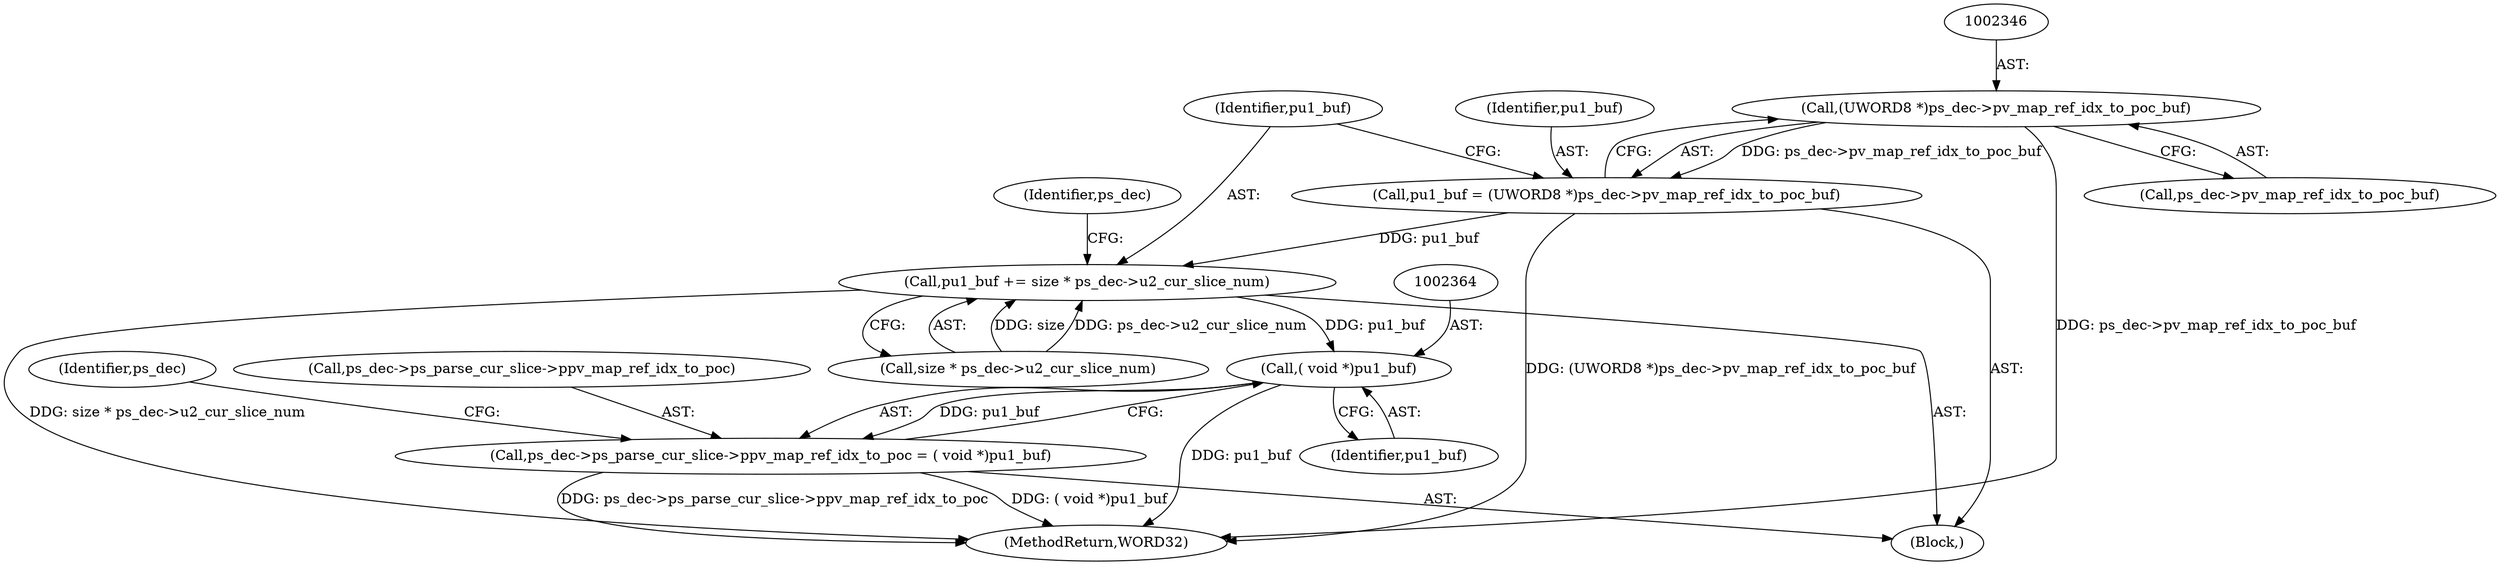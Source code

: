 digraph "0_Android_a78887bcffbc2995cf9ed72e0697acf560875e9e_2@pointer" {
"1002345" [label="(Call,(UWORD8 *)ps_dec->pv_map_ref_idx_to_poc_buf)"];
"1002343" [label="(Call,pu1_buf = (UWORD8 *)ps_dec->pv_map_ref_idx_to_poc_buf)"];
"1002350" [label="(Call,pu1_buf += size * ps_dec->u2_cur_slice_num)"];
"1002363" [label="(Call,( void *)pu1_buf)"];
"1002357" [label="(Call,ps_dec->ps_parse_cur_slice->ppv_map_ref_idx_to_poc = ( void *)pu1_buf)"];
"1002357" [label="(Call,ps_dec->ps_parse_cur_slice->ppv_map_ref_idx_to_poc = ( void *)pu1_buf)"];
"1002287" [label="(Block,)"];
"1002345" [label="(Call,(UWORD8 *)ps_dec->pv_map_ref_idx_to_poc_buf)"];
"1002365" [label="(Identifier,pu1_buf)"];
"1002351" [label="(Identifier,pu1_buf)"];
"1002363" [label="(Call,( void *)pu1_buf)"];
"1002358" [label="(Call,ps_dec->ps_parse_cur_slice->ppv_map_ref_idx_to_poc)"];
"1002350" [label="(Call,pu1_buf += size * ps_dec->u2_cur_slice_num)"];
"1002360" [label="(Identifier,ps_dec)"];
"1002368" [label="(Identifier,ps_dec)"];
"1002352" [label="(Call,size * ps_dec->u2_cur_slice_num)"];
"1002344" [label="(Identifier,pu1_buf)"];
"1002570" [label="(MethodReturn,WORD32)"];
"1002347" [label="(Call,ps_dec->pv_map_ref_idx_to_poc_buf)"];
"1002343" [label="(Call,pu1_buf = (UWORD8 *)ps_dec->pv_map_ref_idx_to_poc_buf)"];
"1002345" -> "1002343"  [label="AST: "];
"1002345" -> "1002347"  [label="CFG: "];
"1002346" -> "1002345"  [label="AST: "];
"1002347" -> "1002345"  [label="AST: "];
"1002343" -> "1002345"  [label="CFG: "];
"1002345" -> "1002570"  [label="DDG: ps_dec->pv_map_ref_idx_to_poc_buf"];
"1002345" -> "1002343"  [label="DDG: ps_dec->pv_map_ref_idx_to_poc_buf"];
"1002343" -> "1002287"  [label="AST: "];
"1002344" -> "1002343"  [label="AST: "];
"1002351" -> "1002343"  [label="CFG: "];
"1002343" -> "1002570"  [label="DDG: (UWORD8 *)ps_dec->pv_map_ref_idx_to_poc_buf"];
"1002343" -> "1002350"  [label="DDG: pu1_buf"];
"1002350" -> "1002287"  [label="AST: "];
"1002350" -> "1002352"  [label="CFG: "];
"1002351" -> "1002350"  [label="AST: "];
"1002352" -> "1002350"  [label="AST: "];
"1002360" -> "1002350"  [label="CFG: "];
"1002350" -> "1002570"  [label="DDG: size * ps_dec->u2_cur_slice_num"];
"1002352" -> "1002350"  [label="DDG: size"];
"1002352" -> "1002350"  [label="DDG: ps_dec->u2_cur_slice_num"];
"1002350" -> "1002363"  [label="DDG: pu1_buf"];
"1002363" -> "1002357"  [label="AST: "];
"1002363" -> "1002365"  [label="CFG: "];
"1002364" -> "1002363"  [label="AST: "];
"1002365" -> "1002363"  [label="AST: "];
"1002357" -> "1002363"  [label="CFG: "];
"1002363" -> "1002570"  [label="DDG: pu1_buf"];
"1002363" -> "1002357"  [label="DDG: pu1_buf"];
"1002357" -> "1002287"  [label="AST: "];
"1002358" -> "1002357"  [label="AST: "];
"1002368" -> "1002357"  [label="CFG: "];
"1002357" -> "1002570"  [label="DDG: ps_dec->ps_parse_cur_slice->ppv_map_ref_idx_to_poc"];
"1002357" -> "1002570"  [label="DDG: ( void *)pu1_buf"];
}
